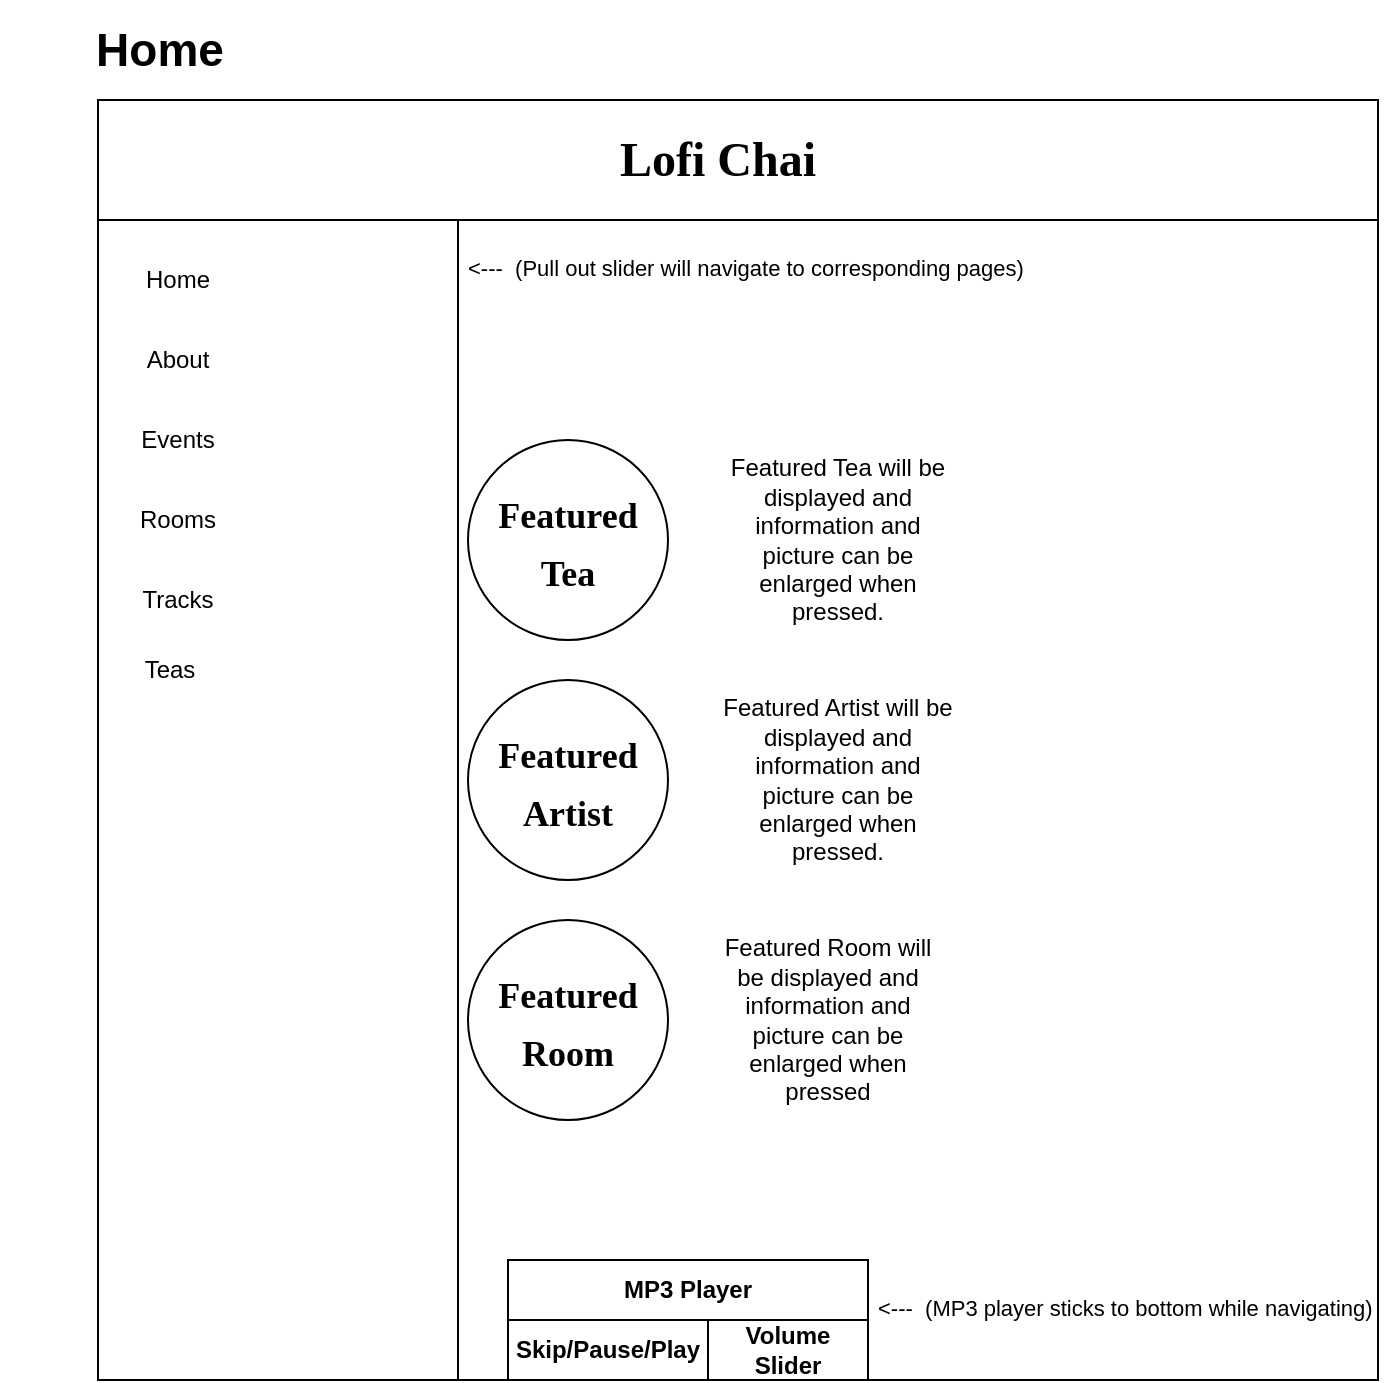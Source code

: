 <mxfile version="13.8.0" type="github">
  <diagram id="pXuAe6MkuVOxI3DjmwlJ" name="Page-1">
    <mxGraphModel dx="1038" dy="580" grid="1" gridSize="10" guides="1" tooltips="1" connect="1" arrows="1" fold="1" page="1" pageScale="1" pageWidth="850" pageHeight="1100" math="0" shadow="0">
      <root>
        <mxCell id="0" />
        <mxCell id="1" parent="0" />
        <mxCell id="MKJbf7j164CQNxkcjJRL-1" value="" style="whiteSpace=wrap;html=1;aspect=fixed;" parent="1" vertex="1">
          <mxGeometry x="105.0" y="70" width="640" height="640" as="geometry" />
        </mxCell>
        <mxCell id="MKJbf7j164CQNxkcjJRL-2" value="" style="rounded=0;whiteSpace=wrap;html=1;" parent="1" vertex="1">
          <mxGeometry x="105.0" y="70" width="640" height="60" as="geometry" />
        </mxCell>
        <mxCell id="MKJbf7j164CQNxkcjJRL-3" value="&lt;font style=&quot;font-size: 24px&quot; face=&quot;NiteClub&quot; data-font-src=&quot;https://www.dafont.com/nite-club.font&quot;&gt;&lt;b&gt;Lofi Chai&lt;/b&gt;&lt;/font&gt;" style="text;html=1;strokeColor=none;fillColor=none;align=center;verticalAlign=middle;whiteSpace=wrap;rounded=0;" parent="1" vertex="1">
          <mxGeometry x="360" y="80" width="110" height="40" as="geometry" />
        </mxCell>
        <mxCell id="MKJbf7j164CQNxkcjJRL-12" value="" style="rounded=0;whiteSpace=wrap;html=1;" parent="1" vertex="1">
          <mxGeometry x="105" y="130" width="180" height="580" as="geometry" />
        </mxCell>
        <mxCell id="MKJbf7j164CQNxkcjJRL-13" value="&lt;b&gt;MP3 Player&lt;/b&gt;" style="text;html=1;fillColor=none;align=center;verticalAlign=middle;whiteSpace=wrap;rounded=0;strokeColor=#000000;" parent="1" vertex="1">
          <mxGeometry x="310" y="650" width="180" height="30" as="geometry" />
        </mxCell>
        <mxCell id="MKJbf7j164CQNxkcjJRL-14" value="&lt;b&gt;Skip/Pause/Play&lt;/b&gt;" style="text;html=1;fillColor=none;align=center;verticalAlign=middle;whiteSpace=wrap;rounded=0;strokeColor=#000000;" parent="1" vertex="1">
          <mxGeometry x="310" y="680" width="100" height="30" as="geometry" />
        </mxCell>
        <mxCell id="MKJbf7j164CQNxkcjJRL-15" value="&lt;b&gt;Volume Slider&lt;/b&gt;" style="text;html=1;fillColor=none;align=center;verticalAlign=middle;whiteSpace=wrap;rounded=0;strokeColor=#000000;" parent="1" vertex="1">
          <mxGeometry x="410" y="680" width="80" height="30" as="geometry" />
        </mxCell>
        <mxCell id="MKJbf7j164CQNxkcjJRL-20" value="" style="ellipse;whiteSpace=wrap;html=1;aspect=fixed;" parent="1" vertex="1">
          <mxGeometry x="290" y="240" width="100" height="100" as="geometry" />
        </mxCell>
        <mxCell id="MKJbf7j164CQNxkcjJRL-21" value="&lt;h1&gt;&lt;font face=&quot;niteclub&quot;&gt;&lt;span style=&quot;font-size: 18px&quot;&gt;Featured Tea&lt;/span&gt;&lt;/font&gt;&lt;/h1&gt;" style="text;html=1;strokeColor=none;fillColor=none;align=center;verticalAlign=middle;whiteSpace=wrap;rounded=0;" parent="1" vertex="1">
          <mxGeometry x="320" y="280" width="40" height="20" as="geometry" />
        </mxCell>
        <mxCell id="MKJbf7j164CQNxkcjJRL-22" value="&lt;h1&gt;&lt;font face=&quot;niteclub&quot; style=&quot;font-size: 18px&quot;&gt;Featured Artist&lt;/font&gt;&lt;/h1&gt;" style="ellipse;whiteSpace=wrap;html=1;aspect=fixed;" parent="1" vertex="1">
          <mxGeometry x="290" y="360" width="100" height="100" as="geometry" />
        </mxCell>
        <mxCell id="MKJbf7j164CQNxkcjJRL-23" value="&lt;h1&gt;&lt;font face=&quot;niteclub&quot; style=&quot;font-size: 18px&quot;&gt;Featured Room&lt;/font&gt;&lt;/h1&gt;" style="ellipse;whiteSpace=wrap;html=1;aspect=fixed;" parent="1" vertex="1">
          <mxGeometry x="290" y="480" width="100" height="100" as="geometry" />
        </mxCell>
        <mxCell id="MKJbf7j164CQNxkcjJRL-24" value="&lt;span style=&quot;text-align: left&quot;&gt;Featured Tea will be displayed and information and picture can be enlarged when pressed.&lt;/span&gt;" style="text;html=1;strokeColor=none;fillColor=none;align=center;verticalAlign=middle;whiteSpace=wrap;rounded=0;" parent="1" vertex="1">
          <mxGeometry x="415" y="225" width="120" height="130" as="geometry" />
        </mxCell>
        <mxCell id="MKJbf7j164CQNxkcjJRL-25" value="&lt;span style=&quot;text-align: left&quot;&gt;Featured Artist will be displayed and information and picture can be enlarged when pressed.&lt;/span&gt;&lt;span style=&quot;text-align: left&quot;&gt;&lt;br&gt;&lt;/span&gt;" style="text;html=1;strokeColor=none;fillColor=none;align=center;verticalAlign=middle;whiteSpace=wrap;rounded=0;" parent="1" vertex="1">
          <mxGeometry x="415" y="345" width="120" height="130" as="geometry" />
        </mxCell>
        <mxCell id="MKJbf7j164CQNxkcjJRL-26" value="&lt;span style=&quot;text-align: left&quot;&gt;Featured Room will be displayed and information and picture can be enlarged when pressed&lt;br&gt;&lt;/span&gt;" style="text;html=1;strokeColor=none;fillColor=none;align=center;verticalAlign=middle;whiteSpace=wrap;rounded=0;" parent="1" vertex="1">
          <mxGeometry x="410" y="465" width="120" height="130" as="geometry" />
        </mxCell>
        <mxCell id="MKJbf7j164CQNxkcjJRL-5" value="Home" style="text;html=1;strokeColor=none;fillColor=none;align=center;verticalAlign=middle;whiteSpace=wrap;rounded=0;" parent="1" vertex="1">
          <mxGeometry x="125.0" y="150" width="40" height="20" as="geometry" />
        </mxCell>
        <mxCell id="MKJbf7j164CQNxkcjJRL-6" value="About" style="text;html=1;strokeColor=none;fillColor=none;align=center;verticalAlign=middle;whiteSpace=wrap;rounded=0;" parent="1" vertex="1">
          <mxGeometry x="125" y="190" width="40" height="20" as="geometry" />
        </mxCell>
        <mxCell id="MKJbf7j164CQNxkcjJRL-7" value="Events" style="text;html=1;strokeColor=none;fillColor=none;align=center;verticalAlign=middle;whiteSpace=wrap;rounded=0;" parent="1" vertex="1">
          <mxGeometry x="125" y="230" width="40" height="20" as="geometry" />
        </mxCell>
        <mxCell id="MKJbf7j164CQNxkcjJRL-11" value="Rooms" style="text;html=1;strokeColor=none;fillColor=none;align=center;verticalAlign=middle;whiteSpace=wrap;rounded=0;" parent="1" vertex="1">
          <mxGeometry x="125" y="270" width="40" height="20" as="geometry" />
        </mxCell>
        <mxCell id="MKJbf7j164CQNxkcjJRL-27" value="Tracks" style="text;html=1;strokeColor=none;fillColor=none;align=center;verticalAlign=middle;whiteSpace=wrap;rounded=0;" parent="1" vertex="1">
          <mxGeometry x="125" y="310" width="40" height="20" as="geometry" />
        </mxCell>
        <mxCell id="MKJbf7j164CQNxkcjJRL-33" value="&lt;h1&gt;&lt;span style=&quot;font-weight: normal&quot;&gt;&lt;font style=&quot;font-size: 11px&quot;&gt;&amp;lt;---&amp;nbsp; (Pull out slider will navigate to corresponding pages)&lt;/font&gt;&lt;/span&gt;&lt;/h1&gt;" style="text;html=1;strokeColor=none;fillColor=none;spacing=5;spacingTop=-20;whiteSpace=wrap;overflow=hidden;rounded=0;" parent="1" vertex="1">
          <mxGeometry x="285" y="130" width="295" height="40" as="geometry" />
        </mxCell>
        <mxCell id="MKJbf7j164CQNxkcjJRL-34" value="&lt;h1&gt;&lt;span style=&quot;font-weight: normal&quot;&gt;&lt;font style=&quot;font-size: 11px&quot;&gt;&amp;lt;---&amp;nbsp; (MP3 player sticks to bottom while navigating)&lt;/font&gt;&lt;/span&gt;&lt;/h1&gt;" style="text;html=1;strokeColor=none;fillColor=none;spacing=5;spacingTop=-20;whiteSpace=wrap;overflow=hidden;rounded=0;" parent="1" vertex="1">
          <mxGeometry x="490" y="650" width="260" height="50" as="geometry" />
        </mxCell>
        <mxCell id="MKJbf7j164CQNxkcjJRL-35" value="&lt;b&gt;&lt;font style=&quot;font-size: 23px&quot;&gt;Home&lt;/font&gt;&lt;/b&gt;" style="text;html=1;strokeColor=none;fillColor=none;align=center;verticalAlign=middle;whiteSpace=wrap;rounded=0;" parent="1" vertex="1">
          <mxGeometry x="56" y="20" width="160" height="50" as="geometry" />
        </mxCell>
        <mxCell id="zaCTJOun0zMAn62zMo5o-1" value="Teas" style="text;html=1;strokeColor=none;fillColor=none;align=center;verticalAlign=middle;whiteSpace=wrap;rounded=0;" vertex="1" parent="1">
          <mxGeometry x="121" y="345" width="40" height="20" as="geometry" />
        </mxCell>
      </root>
    </mxGraphModel>
  </diagram>
</mxfile>

